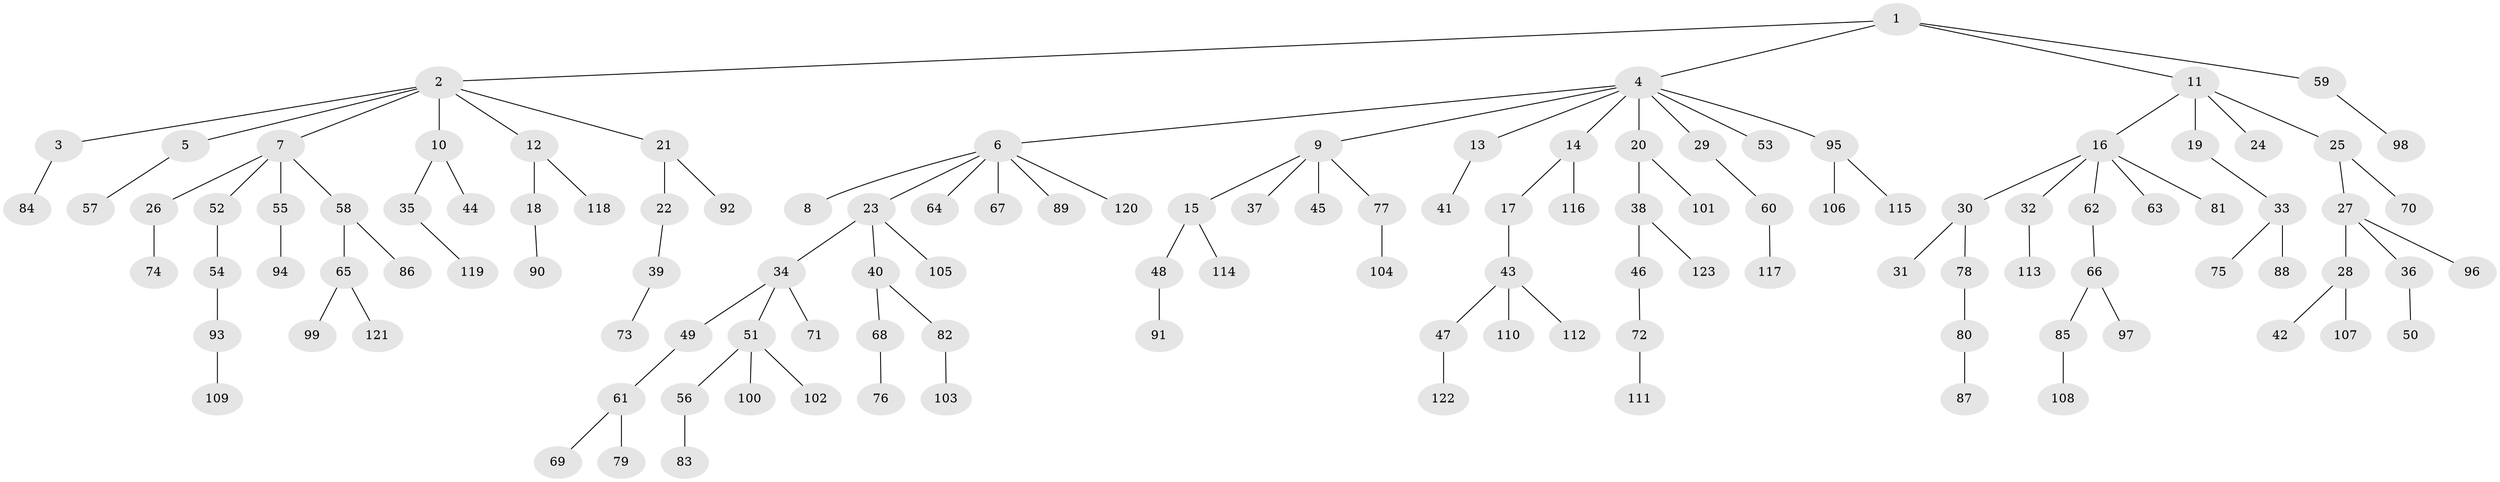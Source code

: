 // coarse degree distribution, {4: 0.046511627906976744, 10: 0.011627906976744186, 2: 0.2558139534883721, 9: 0.023255813953488372, 1: 0.5465116279069767, 6: 0.011627906976744186, 3: 0.09302325581395349, 5: 0.011627906976744186}
// Generated by graph-tools (version 1.1) at 2025/52/02/27/25 19:52:13]
// undirected, 123 vertices, 122 edges
graph export_dot {
graph [start="1"]
  node [color=gray90,style=filled];
  1;
  2;
  3;
  4;
  5;
  6;
  7;
  8;
  9;
  10;
  11;
  12;
  13;
  14;
  15;
  16;
  17;
  18;
  19;
  20;
  21;
  22;
  23;
  24;
  25;
  26;
  27;
  28;
  29;
  30;
  31;
  32;
  33;
  34;
  35;
  36;
  37;
  38;
  39;
  40;
  41;
  42;
  43;
  44;
  45;
  46;
  47;
  48;
  49;
  50;
  51;
  52;
  53;
  54;
  55;
  56;
  57;
  58;
  59;
  60;
  61;
  62;
  63;
  64;
  65;
  66;
  67;
  68;
  69;
  70;
  71;
  72;
  73;
  74;
  75;
  76;
  77;
  78;
  79;
  80;
  81;
  82;
  83;
  84;
  85;
  86;
  87;
  88;
  89;
  90;
  91;
  92;
  93;
  94;
  95;
  96;
  97;
  98;
  99;
  100;
  101;
  102;
  103;
  104;
  105;
  106;
  107;
  108;
  109;
  110;
  111;
  112;
  113;
  114;
  115;
  116;
  117;
  118;
  119;
  120;
  121;
  122;
  123;
  1 -- 2;
  1 -- 4;
  1 -- 11;
  1 -- 59;
  2 -- 3;
  2 -- 5;
  2 -- 7;
  2 -- 10;
  2 -- 12;
  2 -- 21;
  3 -- 84;
  4 -- 6;
  4 -- 9;
  4 -- 13;
  4 -- 14;
  4 -- 20;
  4 -- 29;
  4 -- 53;
  4 -- 95;
  5 -- 57;
  6 -- 8;
  6 -- 23;
  6 -- 64;
  6 -- 67;
  6 -- 89;
  6 -- 120;
  7 -- 26;
  7 -- 52;
  7 -- 55;
  7 -- 58;
  9 -- 15;
  9 -- 37;
  9 -- 45;
  9 -- 77;
  10 -- 35;
  10 -- 44;
  11 -- 16;
  11 -- 19;
  11 -- 24;
  11 -- 25;
  12 -- 18;
  12 -- 118;
  13 -- 41;
  14 -- 17;
  14 -- 116;
  15 -- 48;
  15 -- 114;
  16 -- 30;
  16 -- 32;
  16 -- 62;
  16 -- 63;
  16 -- 81;
  17 -- 43;
  18 -- 90;
  19 -- 33;
  20 -- 38;
  20 -- 101;
  21 -- 22;
  21 -- 92;
  22 -- 39;
  23 -- 34;
  23 -- 40;
  23 -- 105;
  25 -- 27;
  25 -- 70;
  26 -- 74;
  27 -- 28;
  27 -- 36;
  27 -- 96;
  28 -- 42;
  28 -- 107;
  29 -- 60;
  30 -- 31;
  30 -- 78;
  32 -- 113;
  33 -- 75;
  33 -- 88;
  34 -- 49;
  34 -- 51;
  34 -- 71;
  35 -- 119;
  36 -- 50;
  38 -- 46;
  38 -- 123;
  39 -- 73;
  40 -- 68;
  40 -- 82;
  43 -- 47;
  43 -- 110;
  43 -- 112;
  46 -- 72;
  47 -- 122;
  48 -- 91;
  49 -- 61;
  51 -- 56;
  51 -- 100;
  51 -- 102;
  52 -- 54;
  54 -- 93;
  55 -- 94;
  56 -- 83;
  58 -- 65;
  58 -- 86;
  59 -- 98;
  60 -- 117;
  61 -- 69;
  61 -- 79;
  62 -- 66;
  65 -- 99;
  65 -- 121;
  66 -- 85;
  66 -- 97;
  68 -- 76;
  72 -- 111;
  77 -- 104;
  78 -- 80;
  80 -- 87;
  82 -- 103;
  85 -- 108;
  93 -- 109;
  95 -- 106;
  95 -- 115;
}
